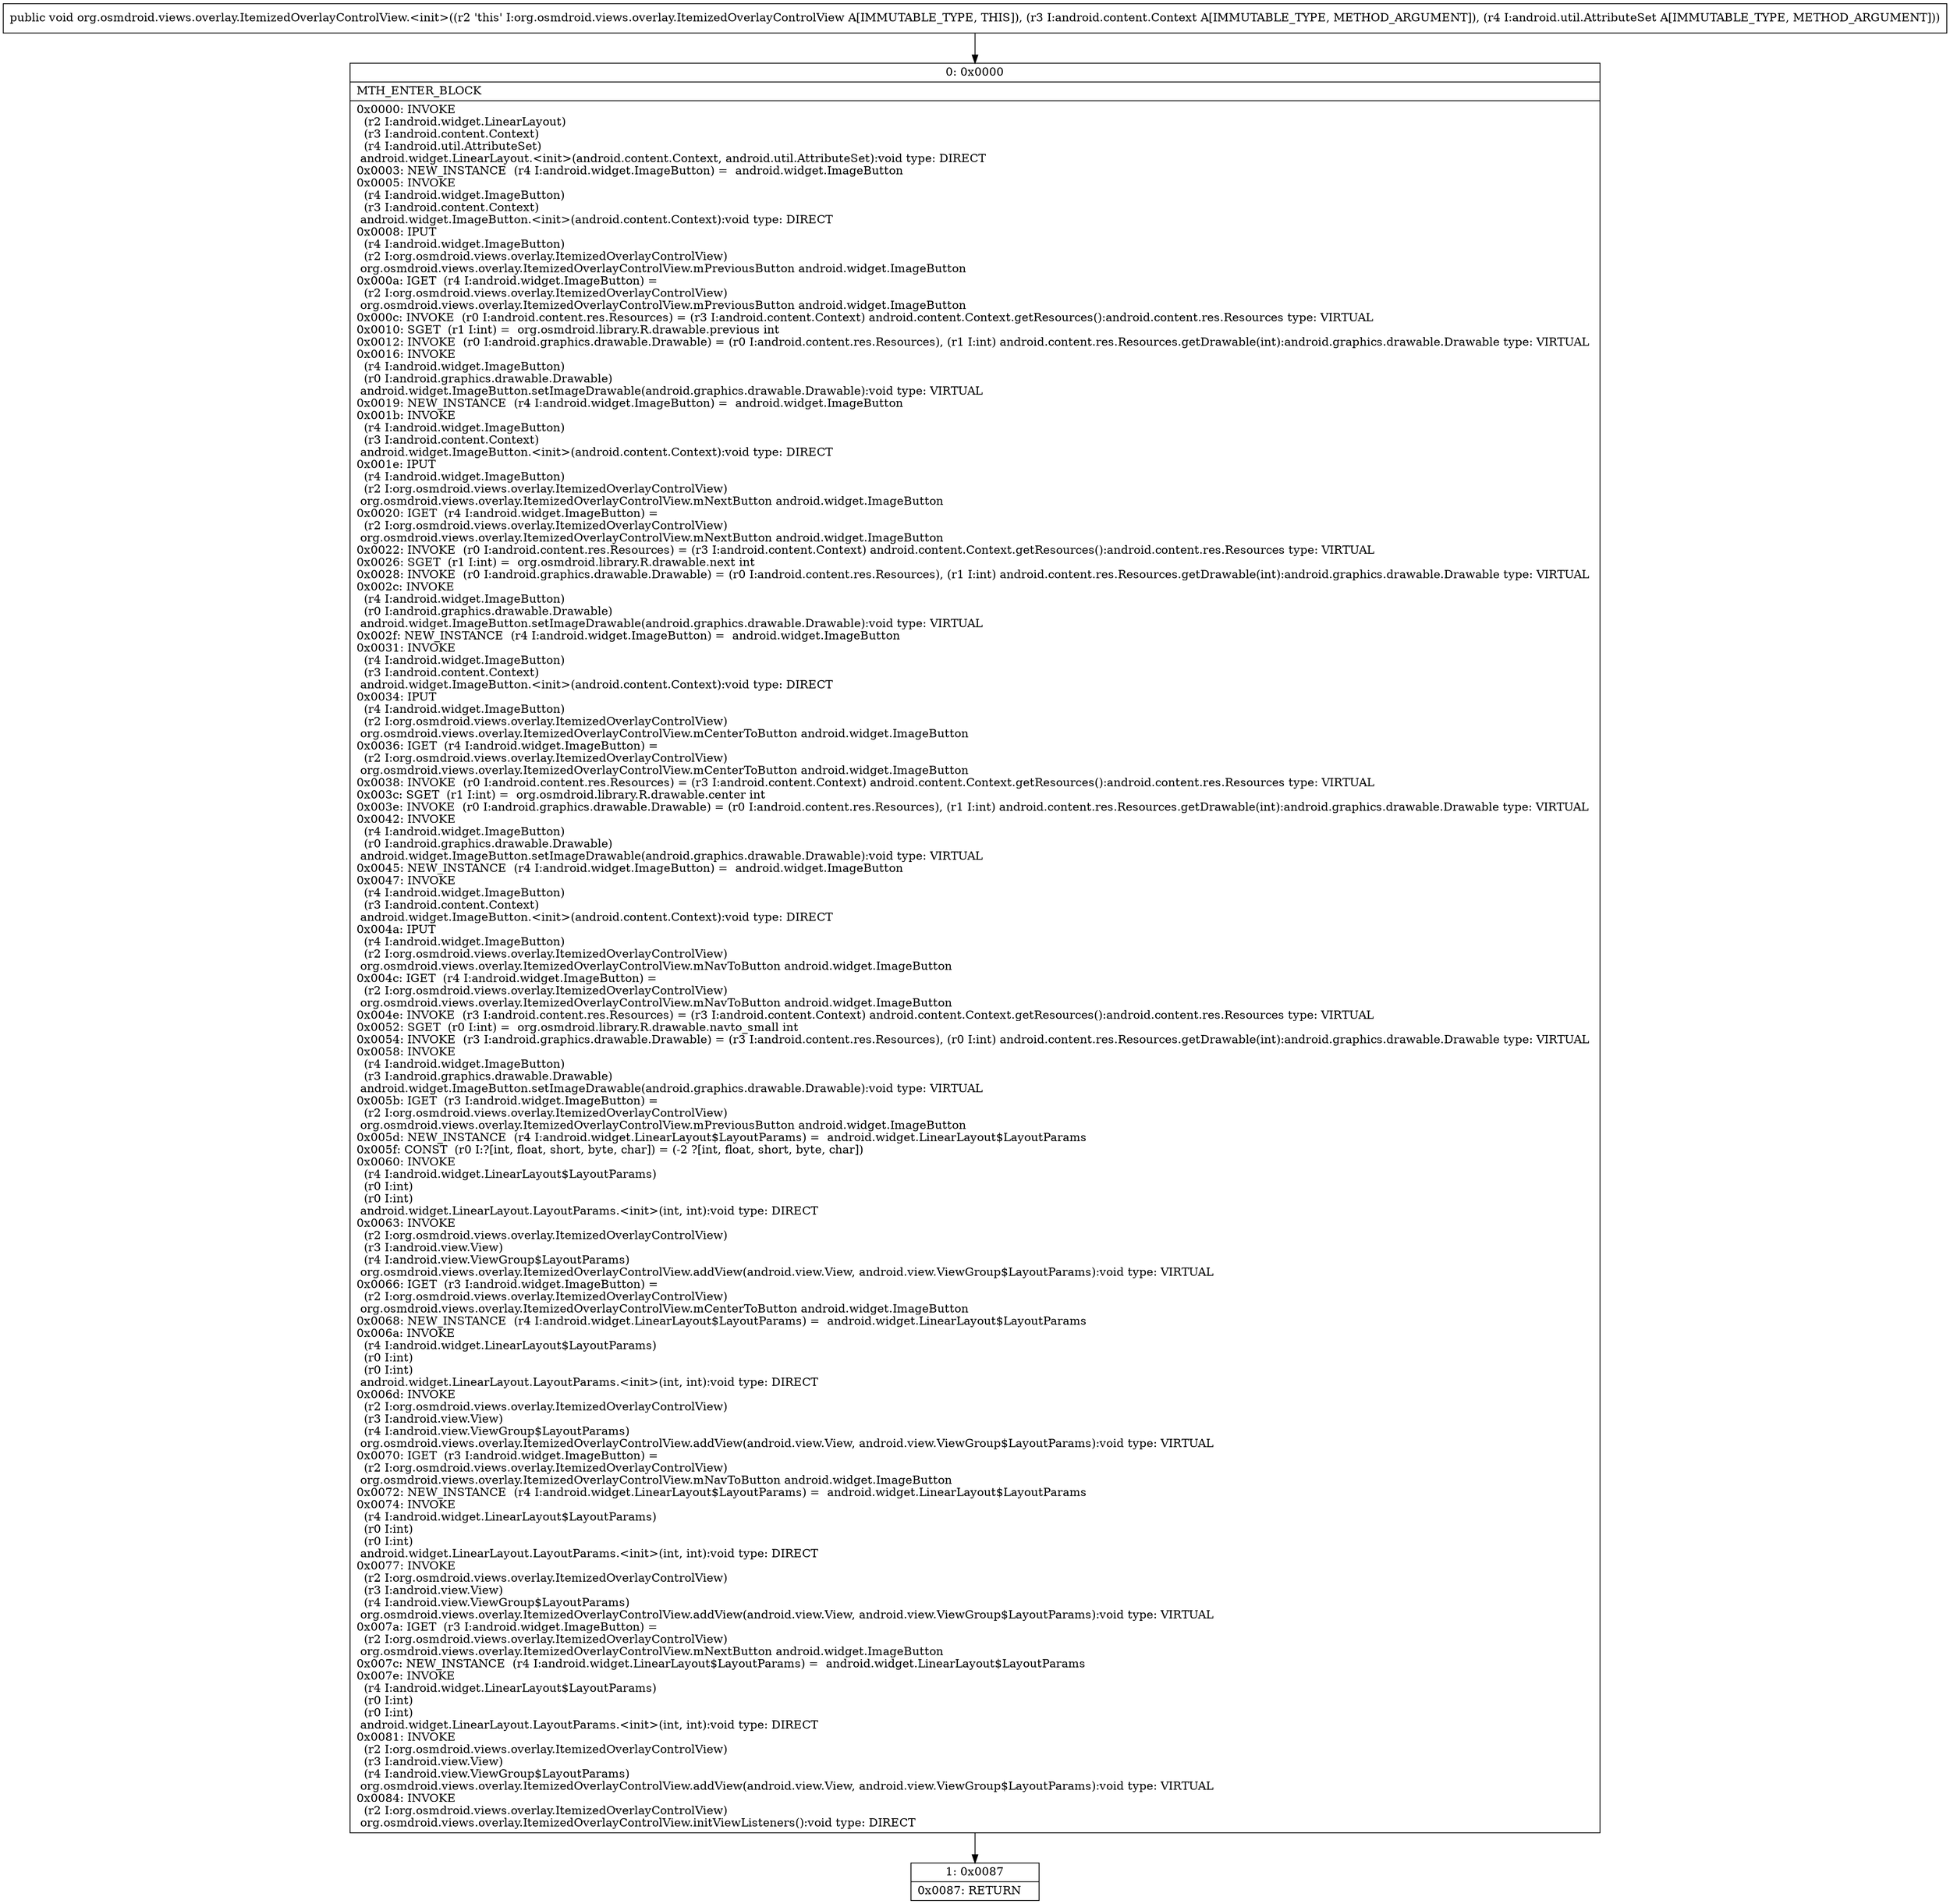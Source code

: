 digraph "CFG fororg.osmdroid.views.overlay.ItemizedOverlayControlView.\<init\>(Landroid\/content\/Context;Landroid\/util\/AttributeSet;)V" {
Node_0 [shape=record,label="{0\:\ 0x0000|MTH_ENTER_BLOCK\l|0x0000: INVOKE  \l  (r2 I:android.widget.LinearLayout)\l  (r3 I:android.content.Context)\l  (r4 I:android.util.AttributeSet)\l android.widget.LinearLayout.\<init\>(android.content.Context, android.util.AttributeSet):void type: DIRECT \l0x0003: NEW_INSTANCE  (r4 I:android.widget.ImageButton) =  android.widget.ImageButton \l0x0005: INVOKE  \l  (r4 I:android.widget.ImageButton)\l  (r3 I:android.content.Context)\l android.widget.ImageButton.\<init\>(android.content.Context):void type: DIRECT \l0x0008: IPUT  \l  (r4 I:android.widget.ImageButton)\l  (r2 I:org.osmdroid.views.overlay.ItemizedOverlayControlView)\l org.osmdroid.views.overlay.ItemizedOverlayControlView.mPreviousButton android.widget.ImageButton \l0x000a: IGET  (r4 I:android.widget.ImageButton) = \l  (r2 I:org.osmdroid.views.overlay.ItemizedOverlayControlView)\l org.osmdroid.views.overlay.ItemizedOverlayControlView.mPreviousButton android.widget.ImageButton \l0x000c: INVOKE  (r0 I:android.content.res.Resources) = (r3 I:android.content.Context) android.content.Context.getResources():android.content.res.Resources type: VIRTUAL \l0x0010: SGET  (r1 I:int) =  org.osmdroid.library.R.drawable.previous int \l0x0012: INVOKE  (r0 I:android.graphics.drawable.Drawable) = (r0 I:android.content.res.Resources), (r1 I:int) android.content.res.Resources.getDrawable(int):android.graphics.drawable.Drawable type: VIRTUAL \l0x0016: INVOKE  \l  (r4 I:android.widget.ImageButton)\l  (r0 I:android.graphics.drawable.Drawable)\l android.widget.ImageButton.setImageDrawable(android.graphics.drawable.Drawable):void type: VIRTUAL \l0x0019: NEW_INSTANCE  (r4 I:android.widget.ImageButton) =  android.widget.ImageButton \l0x001b: INVOKE  \l  (r4 I:android.widget.ImageButton)\l  (r3 I:android.content.Context)\l android.widget.ImageButton.\<init\>(android.content.Context):void type: DIRECT \l0x001e: IPUT  \l  (r4 I:android.widget.ImageButton)\l  (r2 I:org.osmdroid.views.overlay.ItemizedOverlayControlView)\l org.osmdroid.views.overlay.ItemizedOverlayControlView.mNextButton android.widget.ImageButton \l0x0020: IGET  (r4 I:android.widget.ImageButton) = \l  (r2 I:org.osmdroid.views.overlay.ItemizedOverlayControlView)\l org.osmdroid.views.overlay.ItemizedOverlayControlView.mNextButton android.widget.ImageButton \l0x0022: INVOKE  (r0 I:android.content.res.Resources) = (r3 I:android.content.Context) android.content.Context.getResources():android.content.res.Resources type: VIRTUAL \l0x0026: SGET  (r1 I:int) =  org.osmdroid.library.R.drawable.next int \l0x0028: INVOKE  (r0 I:android.graphics.drawable.Drawable) = (r0 I:android.content.res.Resources), (r1 I:int) android.content.res.Resources.getDrawable(int):android.graphics.drawable.Drawable type: VIRTUAL \l0x002c: INVOKE  \l  (r4 I:android.widget.ImageButton)\l  (r0 I:android.graphics.drawable.Drawable)\l android.widget.ImageButton.setImageDrawable(android.graphics.drawable.Drawable):void type: VIRTUAL \l0x002f: NEW_INSTANCE  (r4 I:android.widget.ImageButton) =  android.widget.ImageButton \l0x0031: INVOKE  \l  (r4 I:android.widget.ImageButton)\l  (r3 I:android.content.Context)\l android.widget.ImageButton.\<init\>(android.content.Context):void type: DIRECT \l0x0034: IPUT  \l  (r4 I:android.widget.ImageButton)\l  (r2 I:org.osmdroid.views.overlay.ItemizedOverlayControlView)\l org.osmdroid.views.overlay.ItemizedOverlayControlView.mCenterToButton android.widget.ImageButton \l0x0036: IGET  (r4 I:android.widget.ImageButton) = \l  (r2 I:org.osmdroid.views.overlay.ItemizedOverlayControlView)\l org.osmdroid.views.overlay.ItemizedOverlayControlView.mCenterToButton android.widget.ImageButton \l0x0038: INVOKE  (r0 I:android.content.res.Resources) = (r3 I:android.content.Context) android.content.Context.getResources():android.content.res.Resources type: VIRTUAL \l0x003c: SGET  (r1 I:int) =  org.osmdroid.library.R.drawable.center int \l0x003e: INVOKE  (r0 I:android.graphics.drawable.Drawable) = (r0 I:android.content.res.Resources), (r1 I:int) android.content.res.Resources.getDrawable(int):android.graphics.drawable.Drawable type: VIRTUAL \l0x0042: INVOKE  \l  (r4 I:android.widget.ImageButton)\l  (r0 I:android.graphics.drawable.Drawable)\l android.widget.ImageButton.setImageDrawable(android.graphics.drawable.Drawable):void type: VIRTUAL \l0x0045: NEW_INSTANCE  (r4 I:android.widget.ImageButton) =  android.widget.ImageButton \l0x0047: INVOKE  \l  (r4 I:android.widget.ImageButton)\l  (r3 I:android.content.Context)\l android.widget.ImageButton.\<init\>(android.content.Context):void type: DIRECT \l0x004a: IPUT  \l  (r4 I:android.widget.ImageButton)\l  (r2 I:org.osmdroid.views.overlay.ItemizedOverlayControlView)\l org.osmdroid.views.overlay.ItemizedOverlayControlView.mNavToButton android.widget.ImageButton \l0x004c: IGET  (r4 I:android.widget.ImageButton) = \l  (r2 I:org.osmdroid.views.overlay.ItemizedOverlayControlView)\l org.osmdroid.views.overlay.ItemizedOverlayControlView.mNavToButton android.widget.ImageButton \l0x004e: INVOKE  (r3 I:android.content.res.Resources) = (r3 I:android.content.Context) android.content.Context.getResources():android.content.res.Resources type: VIRTUAL \l0x0052: SGET  (r0 I:int) =  org.osmdroid.library.R.drawable.navto_small int \l0x0054: INVOKE  (r3 I:android.graphics.drawable.Drawable) = (r3 I:android.content.res.Resources), (r0 I:int) android.content.res.Resources.getDrawable(int):android.graphics.drawable.Drawable type: VIRTUAL \l0x0058: INVOKE  \l  (r4 I:android.widget.ImageButton)\l  (r3 I:android.graphics.drawable.Drawable)\l android.widget.ImageButton.setImageDrawable(android.graphics.drawable.Drawable):void type: VIRTUAL \l0x005b: IGET  (r3 I:android.widget.ImageButton) = \l  (r2 I:org.osmdroid.views.overlay.ItemizedOverlayControlView)\l org.osmdroid.views.overlay.ItemizedOverlayControlView.mPreviousButton android.widget.ImageButton \l0x005d: NEW_INSTANCE  (r4 I:android.widget.LinearLayout$LayoutParams) =  android.widget.LinearLayout$LayoutParams \l0x005f: CONST  (r0 I:?[int, float, short, byte, char]) = (\-2 ?[int, float, short, byte, char]) \l0x0060: INVOKE  \l  (r4 I:android.widget.LinearLayout$LayoutParams)\l  (r0 I:int)\l  (r0 I:int)\l android.widget.LinearLayout.LayoutParams.\<init\>(int, int):void type: DIRECT \l0x0063: INVOKE  \l  (r2 I:org.osmdroid.views.overlay.ItemizedOverlayControlView)\l  (r3 I:android.view.View)\l  (r4 I:android.view.ViewGroup$LayoutParams)\l org.osmdroid.views.overlay.ItemizedOverlayControlView.addView(android.view.View, android.view.ViewGroup$LayoutParams):void type: VIRTUAL \l0x0066: IGET  (r3 I:android.widget.ImageButton) = \l  (r2 I:org.osmdroid.views.overlay.ItemizedOverlayControlView)\l org.osmdroid.views.overlay.ItemizedOverlayControlView.mCenterToButton android.widget.ImageButton \l0x0068: NEW_INSTANCE  (r4 I:android.widget.LinearLayout$LayoutParams) =  android.widget.LinearLayout$LayoutParams \l0x006a: INVOKE  \l  (r4 I:android.widget.LinearLayout$LayoutParams)\l  (r0 I:int)\l  (r0 I:int)\l android.widget.LinearLayout.LayoutParams.\<init\>(int, int):void type: DIRECT \l0x006d: INVOKE  \l  (r2 I:org.osmdroid.views.overlay.ItemizedOverlayControlView)\l  (r3 I:android.view.View)\l  (r4 I:android.view.ViewGroup$LayoutParams)\l org.osmdroid.views.overlay.ItemizedOverlayControlView.addView(android.view.View, android.view.ViewGroup$LayoutParams):void type: VIRTUAL \l0x0070: IGET  (r3 I:android.widget.ImageButton) = \l  (r2 I:org.osmdroid.views.overlay.ItemizedOverlayControlView)\l org.osmdroid.views.overlay.ItemizedOverlayControlView.mNavToButton android.widget.ImageButton \l0x0072: NEW_INSTANCE  (r4 I:android.widget.LinearLayout$LayoutParams) =  android.widget.LinearLayout$LayoutParams \l0x0074: INVOKE  \l  (r4 I:android.widget.LinearLayout$LayoutParams)\l  (r0 I:int)\l  (r0 I:int)\l android.widget.LinearLayout.LayoutParams.\<init\>(int, int):void type: DIRECT \l0x0077: INVOKE  \l  (r2 I:org.osmdroid.views.overlay.ItemizedOverlayControlView)\l  (r3 I:android.view.View)\l  (r4 I:android.view.ViewGroup$LayoutParams)\l org.osmdroid.views.overlay.ItemizedOverlayControlView.addView(android.view.View, android.view.ViewGroup$LayoutParams):void type: VIRTUAL \l0x007a: IGET  (r3 I:android.widget.ImageButton) = \l  (r2 I:org.osmdroid.views.overlay.ItemizedOverlayControlView)\l org.osmdroid.views.overlay.ItemizedOverlayControlView.mNextButton android.widget.ImageButton \l0x007c: NEW_INSTANCE  (r4 I:android.widget.LinearLayout$LayoutParams) =  android.widget.LinearLayout$LayoutParams \l0x007e: INVOKE  \l  (r4 I:android.widget.LinearLayout$LayoutParams)\l  (r0 I:int)\l  (r0 I:int)\l android.widget.LinearLayout.LayoutParams.\<init\>(int, int):void type: DIRECT \l0x0081: INVOKE  \l  (r2 I:org.osmdroid.views.overlay.ItemizedOverlayControlView)\l  (r3 I:android.view.View)\l  (r4 I:android.view.ViewGroup$LayoutParams)\l org.osmdroid.views.overlay.ItemizedOverlayControlView.addView(android.view.View, android.view.ViewGroup$LayoutParams):void type: VIRTUAL \l0x0084: INVOKE  \l  (r2 I:org.osmdroid.views.overlay.ItemizedOverlayControlView)\l org.osmdroid.views.overlay.ItemizedOverlayControlView.initViewListeners():void type: DIRECT \l}"];
Node_1 [shape=record,label="{1\:\ 0x0087|0x0087: RETURN   \l}"];
MethodNode[shape=record,label="{public void org.osmdroid.views.overlay.ItemizedOverlayControlView.\<init\>((r2 'this' I:org.osmdroid.views.overlay.ItemizedOverlayControlView A[IMMUTABLE_TYPE, THIS]), (r3 I:android.content.Context A[IMMUTABLE_TYPE, METHOD_ARGUMENT]), (r4 I:android.util.AttributeSet A[IMMUTABLE_TYPE, METHOD_ARGUMENT])) }"];
MethodNode -> Node_0;
Node_0 -> Node_1;
}

